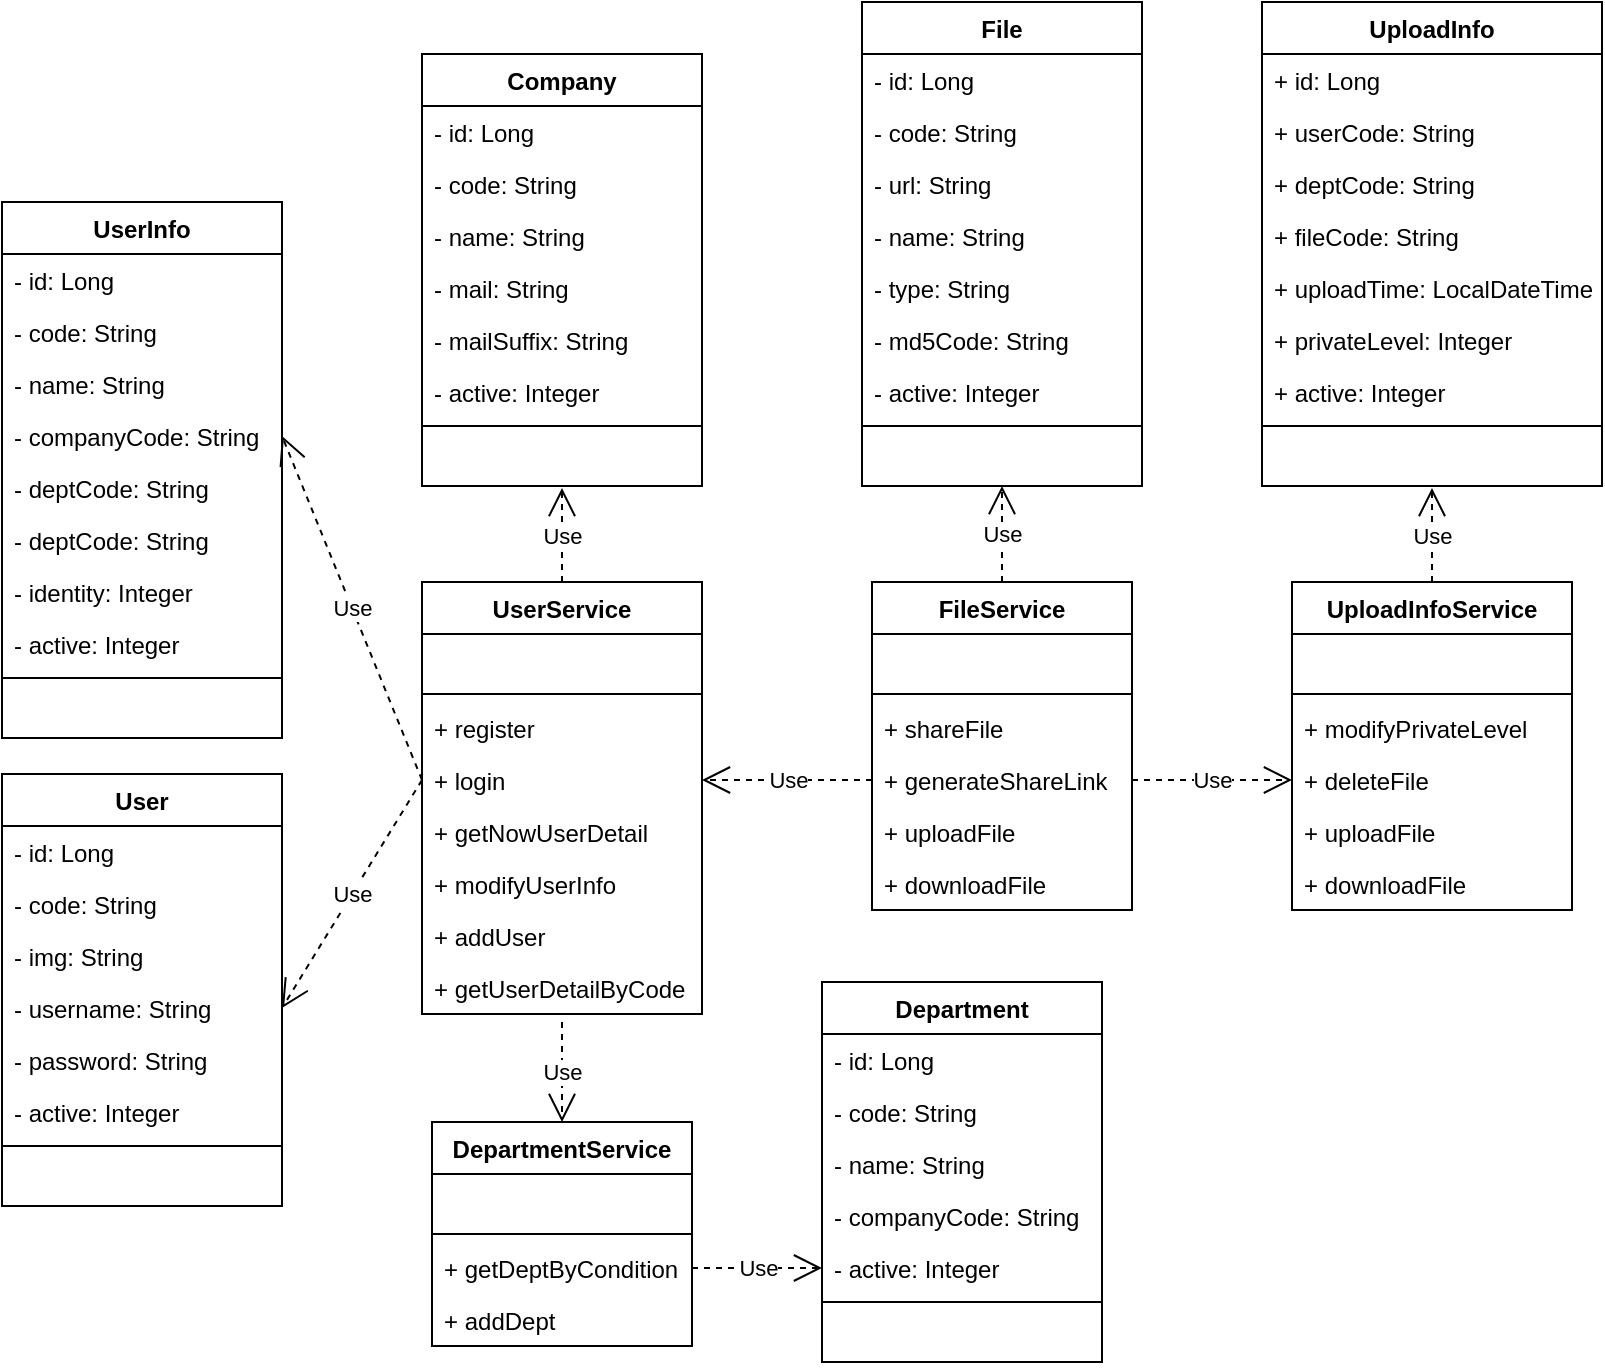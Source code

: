 <mxfile version="15.6.8" type="github">
  <diagram id="9g1JDmP376doUr7MJk4l" name="Page-1">
    <mxGraphModel dx="1090" dy="696" grid="1" gridSize="10" guides="1" tooltips="1" connect="1" arrows="1" fold="1" page="1" pageScale="1" pageWidth="827" pageHeight="1169" math="0" shadow="0">
      <root>
        <mxCell id="0" />
        <mxCell id="1" parent="0" />
        <mxCell id="zczFMA_8Ov4NjLexPdJc-1" value="FileService" style="swimlane;fontStyle=1;align=center;verticalAlign=top;childLayout=stackLayout;horizontal=1;startSize=26;horizontalStack=0;resizeParent=1;resizeParentMax=0;resizeLast=0;collapsible=1;marginBottom=0;" vertex="1" parent="1">
          <mxGeometry x="595" y="390" width="130" height="164" as="geometry" />
        </mxCell>
        <mxCell id="zczFMA_8Ov4NjLexPdJc-2" value=" " style="text;strokeColor=none;fillColor=none;align=left;verticalAlign=top;spacingLeft=4;spacingRight=4;overflow=hidden;rotatable=0;points=[[0,0.5],[1,0.5]];portConstraint=eastwest;" vertex="1" parent="zczFMA_8Ov4NjLexPdJc-1">
          <mxGeometry y="26" width="130" height="26" as="geometry" />
        </mxCell>
        <mxCell id="zczFMA_8Ov4NjLexPdJc-3" value="" style="line;strokeWidth=1;fillColor=none;align=left;verticalAlign=middle;spacingTop=-1;spacingLeft=3;spacingRight=3;rotatable=0;labelPosition=right;points=[];portConstraint=eastwest;" vertex="1" parent="zczFMA_8Ov4NjLexPdJc-1">
          <mxGeometry y="52" width="130" height="8" as="geometry" />
        </mxCell>
        <mxCell id="zczFMA_8Ov4NjLexPdJc-4" value="+ shareFile" style="text;strokeColor=none;fillColor=none;align=left;verticalAlign=top;spacingLeft=4;spacingRight=4;overflow=hidden;rotatable=0;points=[[0,0.5],[1,0.5]];portConstraint=eastwest;" vertex="1" parent="zczFMA_8Ov4NjLexPdJc-1">
          <mxGeometry y="60" width="130" height="26" as="geometry" />
        </mxCell>
        <mxCell id="zczFMA_8Ov4NjLexPdJc-7" value="+ generateShareLink" style="text;strokeColor=none;fillColor=none;align=left;verticalAlign=top;spacingLeft=4;spacingRight=4;overflow=hidden;rotatable=0;points=[[0,0.5],[1,0.5]];portConstraint=eastwest;" vertex="1" parent="zczFMA_8Ov4NjLexPdJc-1">
          <mxGeometry y="86" width="130" height="26" as="geometry" />
        </mxCell>
        <mxCell id="zczFMA_8Ov4NjLexPdJc-8" value="+ uploadFile" style="text;strokeColor=none;fillColor=none;align=left;verticalAlign=top;spacingLeft=4;spacingRight=4;overflow=hidden;rotatable=0;points=[[0,0.5],[1,0.5]];portConstraint=eastwest;" vertex="1" parent="zczFMA_8Ov4NjLexPdJc-1">
          <mxGeometry y="112" width="130" height="26" as="geometry" />
        </mxCell>
        <mxCell id="zczFMA_8Ov4NjLexPdJc-9" value="+ downloadFile" style="text;strokeColor=none;fillColor=none;align=left;verticalAlign=top;spacingLeft=4;spacingRight=4;overflow=hidden;rotatable=0;points=[[0,0.5],[1,0.5]];portConstraint=eastwest;" vertex="1" parent="zczFMA_8Ov4NjLexPdJc-1">
          <mxGeometry y="138" width="130" height="26" as="geometry" />
        </mxCell>
        <mxCell id="zczFMA_8Ov4NjLexPdJc-12" value="UploadInfoService" style="swimlane;fontStyle=1;align=center;verticalAlign=top;childLayout=stackLayout;horizontal=1;startSize=26;horizontalStack=0;resizeParent=1;resizeParentMax=0;resizeLast=0;collapsible=1;marginBottom=0;" vertex="1" parent="1">
          <mxGeometry x="805" y="390" width="140" height="164" as="geometry" />
        </mxCell>
        <mxCell id="zczFMA_8Ov4NjLexPdJc-13" value=" " style="text;strokeColor=none;fillColor=none;align=left;verticalAlign=top;spacingLeft=4;spacingRight=4;overflow=hidden;rotatable=0;points=[[0,0.5],[1,0.5]];portConstraint=eastwest;" vertex="1" parent="zczFMA_8Ov4NjLexPdJc-12">
          <mxGeometry y="26" width="140" height="26" as="geometry" />
        </mxCell>
        <mxCell id="zczFMA_8Ov4NjLexPdJc-14" value="" style="line;strokeWidth=1;fillColor=none;align=left;verticalAlign=middle;spacingTop=-1;spacingLeft=3;spacingRight=3;rotatable=0;labelPosition=right;points=[];portConstraint=eastwest;" vertex="1" parent="zczFMA_8Ov4NjLexPdJc-12">
          <mxGeometry y="52" width="140" height="8" as="geometry" />
        </mxCell>
        <mxCell id="zczFMA_8Ov4NjLexPdJc-15" value="+ modifyPrivateLevel" style="text;strokeColor=none;fillColor=none;align=left;verticalAlign=top;spacingLeft=4;spacingRight=4;overflow=hidden;rotatable=0;points=[[0,0.5],[1,0.5]];portConstraint=eastwest;" vertex="1" parent="zczFMA_8Ov4NjLexPdJc-12">
          <mxGeometry y="60" width="140" height="26" as="geometry" />
        </mxCell>
        <mxCell id="zczFMA_8Ov4NjLexPdJc-16" value="+ deleteFile" style="text;strokeColor=none;fillColor=none;align=left;verticalAlign=top;spacingLeft=4;spacingRight=4;overflow=hidden;rotatable=0;points=[[0,0.5],[1,0.5]];portConstraint=eastwest;" vertex="1" parent="zczFMA_8Ov4NjLexPdJc-12">
          <mxGeometry y="86" width="140" height="26" as="geometry" />
        </mxCell>
        <mxCell id="zczFMA_8Ov4NjLexPdJc-17" value="+ uploadFile" style="text;strokeColor=none;fillColor=none;align=left;verticalAlign=top;spacingLeft=4;spacingRight=4;overflow=hidden;rotatable=0;points=[[0,0.5],[1,0.5]];portConstraint=eastwest;" vertex="1" parent="zczFMA_8Ov4NjLexPdJc-12">
          <mxGeometry y="112" width="140" height="26" as="geometry" />
        </mxCell>
        <mxCell id="zczFMA_8Ov4NjLexPdJc-18" value="+ downloadFile" style="text;strokeColor=none;fillColor=none;align=left;verticalAlign=top;spacingLeft=4;spacingRight=4;overflow=hidden;rotatable=0;points=[[0,0.5],[1,0.5]];portConstraint=eastwest;" vertex="1" parent="zczFMA_8Ov4NjLexPdJc-12">
          <mxGeometry y="138" width="140" height="26" as="geometry" />
        </mxCell>
        <mxCell id="zczFMA_8Ov4NjLexPdJc-33" value="UserService" style="swimlane;fontStyle=1;align=center;verticalAlign=top;childLayout=stackLayout;horizontal=1;startSize=26;horizontalStack=0;resizeParent=1;resizeParentMax=0;resizeLast=0;collapsible=1;marginBottom=0;" vertex="1" parent="1">
          <mxGeometry x="370" y="390" width="140" height="216" as="geometry" />
        </mxCell>
        <mxCell id="zczFMA_8Ov4NjLexPdJc-34" value=" " style="text;strokeColor=none;fillColor=none;align=left;verticalAlign=top;spacingLeft=4;spacingRight=4;overflow=hidden;rotatable=0;points=[[0,0.5],[1,0.5]];portConstraint=eastwest;" vertex="1" parent="zczFMA_8Ov4NjLexPdJc-33">
          <mxGeometry y="26" width="140" height="26" as="geometry" />
        </mxCell>
        <mxCell id="zczFMA_8Ov4NjLexPdJc-35" value="" style="line;strokeWidth=1;fillColor=none;align=left;verticalAlign=middle;spacingTop=-1;spacingLeft=3;spacingRight=3;rotatable=0;labelPosition=right;points=[];portConstraint=eastwest;" vertex="1" parent="zczFMA_8Ov4NjLexPdJc-33">
          <mxGeometry y="52" width="140" height="8" as="geometry" />
        </mxCell>
        <mxCell id="zczFMA_8Ov4NjLexPdJc-36" value="+ register" style="text;strokeColor=none;fillColor=none;align=left;verticalAlign=top;spacingLeft=4;spacingRight=4;overflow=hidden;rotatable=0;points=[[0,0.5],[1,0.5]];portConstraint=eastwest;" vertex="1" parent="zczFMA_8Ov4NjLexPdJc-33">
          <mxGeometry y="60" width="140" height="26" as="geometry" />
        </mxCell>
        <mxCell id="zczFMA_8Ov4NjLexPdJc-37" value="+ login" style="text;strokeColor=none;fillColor=none;align=left;verticalAlign=top;spacingLeft=4;spacingRight=4;overflow=hidden;rotatable=0;points=[[0,0.5],[1,0.5]];portConstraint=eastwest;" vertex="1" parent="zczFMA_8Ov4NjLexPdJc-33">
          <mxGeometry y="86" width="140" height="26" as="geometry" />
        </mxCell>
        <mxCell id="zczFMA_8Ov4NjLexPdJc-38" value="+ getNowUserDetail" style="text;strokeColor=none;fillColor=none;align=left;verticalAlign=top;spacingLeft=4;spacingRight=4;overflow=hidden;rotatable=0;points=[[0,0.5],[1,0.5]];portConstraint=eastwest;" vertex="1" parent="zczFMA_8Ov4NjLexPdJc-33">
          <mxGeometry y="112" width="140" height="26" as="geometry" />
        </mxCell>
        <mxCell id="zczFMA_8Ov4NjLexPdJc-39" value="+ modifyUserInfo" style="text;strokeColor=none;fillColor=none;align=left;verticalAlign=top;spacingLeft=4;spacingRight=4;overflow=hidden;rotatable=0;points=[[0,0.5],[1,0.5]];portConstraint=eastwest;" vertex="1" parent="zczFMA_8Ov4NjLexPdJc-33">
          <mxGeometry y="138" width="140" height="26" as="geometry" />
        </mxCell>
        <mxCell id="zczFMA_8Ov4NjLexPdJc-50" value="+ addUser" style="text;strokeColor=none;fillColor=none;align=left;verticalAlign=top;spacingLeft=4;spacingRight=4;overflow=hidden;rotatable=0;points=[[0,0.5],[1,0.5]];portConstraint=eastwest;" vertex="1" parent="zczFMA_8Ov4NjLexPdJc-33">
          <mxGeometry y="164" width="140" height="26" as="geometry" />
        </mxCell>
        <mxCell id="zczFMA_8Ov4NjLexPdJc-40" value="+ getUserDetailByCode" style="text;strokeColor=none;fillColor=none;align=left;verticalAlign=top;spacingLeft=4;spacingRight=4;overflow=hidden;rotatable=0;points=[[0,0.5],[1,0.5]];portConstraint=eastwest;" vertex="1" parent="zczFMA_8Ov4NjLexPdJc-33">
          <mxGeometry y="190" width="140" height="26" as="geometry" />
        </mxCell>
        <mxCell id="zczFMA_8Ov4NjLexPdJc-42" value="DepartmentService" style="swimlane;fontStyle=1;align=center;verticalAlign=top;childLayout=stackLayout;horizontal=1;startSize=26;horizontalStack=0;resizeParent=1;resizeParentMax=0;resizeLast=0;collapsible=1;marginBottom=0;" vertex="1" parent="1">
          <mxGeometry x="375" y="660" width="130" height="112" as="geometry" />
        </mxCell>
        <mxCell id="zczFMA_8Ov4NjLexPdJc-43" value=" " style="text;strokeColor=none;fillColor=none;align=left;verticalAlign=top;spacingLeft=4;spacingRight=4;overflow=hidden;rotatable=0;points=[[0,0.5],[1,0.5]];portConstraint=eastwest;" vertex="1" parent="zczFMA_8Ov4NjLexPdJc-42">
          <mxGeometry y="26" width="130" height="26" as="geometry" />
        </mxCell>
        <mxCell id="zczFMA_8Ov4NjLexPdJc-44" value="" style="line;strokeWidth=1;fillColor=none;align=left;verticalAlign=middle;spacingTop=-1;spacingLeft=3;spacingRight=3;rotatable=0;labelPosition=right;points=[];portConstraint=eastwest;" vertex="1" parent="zczFMA_8Ov4NjLexPdJc-42">
          <mxGeometry y="52" width="130" height="8" as="geometry" />
        </mxCell>
        <mxCell id="zczFMA_8Ov4NjLexPdJc-48" value="+ getDeptByCondition" style="text;strokeColor=none;fillColor=none;align=left;verticalAlign=top;spacingLeft=4;spacingRight=4;overflow=hidden;rotatable=0;points=[[0,0.5],[1,0.5]];portConstraint=eastwest;" vertex="1" parent="zczFMA_8Ov4NjLexPdJc-42">
          <mxGeometry y="60" width="130" height="26" as="geometry" />
        </mxCell>
        <mxCell id="zczFMA_8Ov4NjLexPdJc-49" value="+ addDept" style="text;strokeColor=none;fillColor=none;align=left;verticalAlign=top;spacingLeft=4;spacingRight=4;overflow=hidden;rotatable=0;points=[[0,0.5],[1,0.5]];portConstraint=eastwest;" vertex="1" parent="zczFMA_8Ov4NjLexPdJc-42">
          <mxGeometry y="86" width="130" height="26" as="geometry" />
        </mxCell>
        <mxCell id="zczFMA_8Ov4NjLexPdJc-58" value="User" style="swimlane;fontStyle=1;align=center;verticalAlign=top;childLayout=stackLayout;horizontal=1;startSize=26;horizontalStack=0;resizeParent=1;resizeParentMax=0;resizeLast=0;collapsible=1;marginBottom=0;" vertex="1" parent="1">
          <mxGeometry x="160" y="486" width="140" height="216" as="geometry" />
        </mxCell>
        <mxCell id="zczFMA_8Ov4NjLexPdJc-59" value="- id: Long" style="text;strokeColor=none;fillColor=none;align=left;verticalAlign=top;spacingLeft=4;spacingRight=4;overflow=hidden;rotatable=0;points=[[0,0.5],[1,0.5]];portConstraint=eastwest;" vertex="1" parent="zczFMA_8Ov4NjLexPdJc-58">
          <mxGeometry y="26" width="140" height="26" as="geometry" />
        </mxCell>
        <mxCell id="zczFMA_8Ov4NjLexPdJc-71" value="- code: String" style="text;strokeColor=none;fillColor=none;align=left;verticalAlign=top;spacingLeft=4;spacingRight=4;overflow=hidden;rotatable=0;points=[[0,0.5],[1,0.5]];portConstraint=eastwest;" vertex="1" parent="zczFMA_8Ov4NjLexPdJc-58">
          <mxGeometry y="52" width="140" height="26" as="geometry" />
        </mxCell>
        <mxCell id="zczFMA_8Ov4NjLexPdJc-73" value="- img: String" style="text;strokeColor=none;fillColor=none;align=left;verticalAlign=top;spacingLeft=4;spacingRight=4;overflow=hidden;rotatable=0;points=[[0,0.5],[1,0.5]];portConstraint=eastwest;" vertex="1" parent="zczFMA_8Ov4NjLexPdJc-58">
          <mxGeometry y="78" width="140" height="26" as="geometry" />
        </mxCell>
        <mxCell id="zczFMA_8Ov4NjLexPdJc-74" value="- username: String" style="text;strokeColor=none;fillColor=none;align=left;verticalAlign=top;spacingLeft=4;spacingRight=4;overflow=hidden;rotatable=0;points=[[0,0.5],[1,0.5]];portConstraint=eastwest;" vertex="1" parent="zczFMA_8Ov4NjLexPdJc-58">
          <mxGeometry y="104" width="140" height="26" as="geometry" />
        </mxCell>
        <mxCell id="zczFMA_8Ov4NjLexPdJc-72" value="- password: String" style="text;strokeColor=none;fillColor=none;align=left;verticalAlign=top;spacingLeft=4;spacingRight=4;overflow=hidden;rotatable=0;points=[[0,0.5],[1,0.5]];portConstraint=eastwest;" vertex="1" parent="zczFMA_8Ov4NjLexPdJc-58">
          <mxGeometry y="130" width="140" height="26" as="geometry" />
        </mxCell>
        <mxCell id="zczFMA_8Ov4NjLexPdJc-75" value="- active: Integer" style="text;strokeColor=none;fillColor=none;align=left;verticalAlign=top;spacingLeft=4;spacingRight=4;overflow=hidden;rotatable=0;points=[[0,0.5],[1,0.5]];portConstraint=eastwest;" vertex="1" parent="zczFMA_8Ov4NjLexPdJc-58">
          <mxGeometry y="156" width="140" height="26" as="geometry" />
        </mxCell>
        <mxCell id="zczFMA_8Ov4NjLexPdJc-60" value="" style="line;strokeWidth=1;fillColor=none;align=left;verticalAlign=middle;spacingTop=-1;spacingLeft=3;spacingRight=3;rotatable=0;labelPosition=right;points=[];portConstraint=eastwest;" vertex="1" parent="zczFMA_8Ov4NjLexPdJc-58">
          <mxGeometry y="182" width="140" height="8" as="geometry" />
        </mxCell>
        <mxCell id="zczFMA_8Ov4NjLexPdJc-61" value=" " style="text;strokeColor=none;fillColor=none;align=left;verticalAlign=top;spacingLeft=4;spacingRight=4;overflow=hidden;rotatable=0;points=[[0,0.5],[1,0.5]];portConstraint=eastwest;" vertex="1" parent="zczFMA_8Ov4NjLexPdJc-58">
          <mxGeometry y="190" width="140" height="26" as="geometry" />
        </mxCell>
        <mxCell id="zczFMA_8Ov4NjLexPdJc-76" value="UserInfo" style="swimlane;fontStyle=1;align=center;verticalAlign=top;childLayout=stackLayout;horizontal=1;startSize=26;horizontalStack=0;resizeParent=1;resizeParentMax=0;resizeLast=0;collapsible=1;marginBottom=0;" vertex="1" parent="1">
          <mxGeometry x="160" y="200" width="140" height="268" as="geometry" />
        </mxCell>
        <mxCell id="zczFMA_8Ov4NjLexPdJc-77" value="- id: Long" style="text;strokeColor=none;fillColor=none;align=left;verticalAlign=top;spacingLeft=4;spacingRight=4;overflow=hidden;rotatable=0;points=[[0,0.5],[1,0.5]];portConstraint=eastwest;" vertex="1" parent="zczFMA_8Ov4NjLexPdJc-76">
          <mxGeometry y="26" width="140" height="26" as="geometry" />
        </mxCell>
        <mxCell id="zczFMA_8Ov4NjLexPdJc-78" value="- code: String" style="text;strokeColor=none;fillColor=none;align=left;verticalAlign=top;spacingLeft=4;spacingRight=4;overflow=hidden;rotatable=0;points=[[0,0.5],[1,0.5]];portConstraint=eastwest;" vertex="1" parent="zczFMA_8Ov4NjLexPdJc-76">
          <mxGeometry y="52" width="140" height="26" as="geometry" />
        </mxCell>
        <mxCell id="zczFMA_8Ov4NjLexPdJc-79" value="- name: String" style="text;strokeColor=none;fillColor=none;align=left;verticalAlign=top;spacingLeft=4;spacingRight=4;overflow=hidden;rotatable=0;points=[[0,0.5],[1,0.5]];portConstraint=eastwest;" vertex="1" parent="zczFMA_8Ov4NjLexPdJc-76">
          <mxGeometry y="78" width="140" height="26" as="geometry" />
        </mxCell>
        <mxCell id="zczFMA_8Ov4NjLexPdJc-80" value="- companyCode: String" style="text;strokeColor=none;fillColor=none;align=left;verticalAlign=top;spacingLeft=4;spacingRight=4;overflow=hidden;rotatable=0;points=[[0,0.5],[1,0.5]];portConstraint=eastwest;" vertex="1" parent="zczFMA_8Ov4NjLexPdJc-76">
          <mxGeometry y="104" width="140" height="26" as="geometry" />
        </mxCell>
        <mxCell id="zczFMA_8Ov4NjLexPdJc-81" value="- deptCode: String" style="text;strokeColor=none;fillColor=none;align=left;verticalAlign=top;spacingLeft=4;spacingRight=4;overflow=hidden;rotatable=0;points=[[0,0.5],[1,0.5]];portConstraint=eastwest;" vertex="1" parent="zczFMA_8Ov4NjLexPdJc-76">
          <mxGeometry y="130" width="140" height="26" as="geometry" />
        </mxCell>
        <mxCell id="zczFMA_8Ov4NjLexPdJc-129" value="- deptCode: String" style="text;strokeColor=none;fillColor=none;align=left;verticalAlign=top;spacingLeft=4;spacingRight=4;overflow=hidden;rotatable=0;points=[[0,0.5],[1,0.5]];portConstraint=eastwest;" vertex="1" parent="zczFMA_8Ov4NjLexPdJc-76">
          <mxGeometry y="156" width="140" height="26" as="geometry" />
        </mxCell>
        <mxCell id="zczFMA_8Ov4NjLexPdJc-82" value="- identity: Integer" style="text;strokeColor=none;fillColor=none;align=left;verticalAlign=top;spacingLeft=4;spacingRight=4;overflow=hidden;rotatable=0;points=[[0,0.5],[1,0.5]];portConstraint=eastwest;" vertex="1" parent="zczFMA_8Ov4NjLexPdJc-76">
          <mxGeometry y="182" width="140" height="26" as="geometry" />
        </mxCell>
        <mxCell id="zczFMA_8Ov4NjLexPdJc-85" value="- active: Integer" style="text;strokeColor=none;fillColor=none;align=left;verticalAlign=top;spacingLeft=4;spacingRight=4;overflow=hidden;rotatable=0;points=[[0,0.5],[1,0.5]];portConstraint=eastwest;" vertex="1" parent="zczFMA_8Ov4NjLexPdJc-76">
          <mxGeometry y="208" width="140" height="26" as="geometry" />
        </mxCell>
        <mxCell id="zczFMA_8Ov4NjLexPdJc-83" value="" style="line;strokeWidth=1;fillColor=none;align=left;verticalAlign=middle;spacingTop=-1;spacingLeft=3;spacingRight=3;rotatable=0;labelPosition=right;points=[];portConstraint=eastwest;" vertex="1" parent="zczFMA_8Ov4NjLexPdJc-76">
          <mxGeometry y="234" width="140" height="8" as="geometry" />
        </mxCell>
        <mxCell id="zczFMA_8Ov4NjLexPdJc-84" value=" " style="text;strokeColor=none;fillColor=none;align=left;verticalAlign=top;spacingLeft=4;spacingRight=4;overflow=hidden;rotatable=0;points=[[0,0.5],[1,0.5]];portConstraint=eastwest;" vertex="1" parent="zczFMA_8Ov4NjLexPdJc-76">
          <mxGeometry y="242" width="140" height="26" as="geometry" />
        </mxCell>
        <mxCell id="zczFMA_8Ov4NjLexPdJc-86" value="UploadInfo" style="swimlane;fontStyle=1;align=center;verticalAlign=top;childLayout=stackLayout;horizontal=1;startSize=26;horizontalStack=0;resizeParent=1;resizeParentMax=0;resizeLast=0;collapsible=1;marginBottom=0;" vertex="1" parent="1">
          <mxGeometry x="790" y="100" width="170" height="242" as="geometry" />
        </mxCell>
        <mxCell id="zczFMA_8Ov4NjLexPdJc-87" value="+ id: Long" style="text;strokeColor=none;fillColor=none;align=left;verticalAlign=top;spacingLeft=4;spacingRight=4;overflow=hidden;rotatable=0;points=[[0,0.5],[1,0.5]];portConstraint=eastwest;" vertex="1" parent="zczFMA_8Ov4NjLexPdJc-86">
          <mxGeometry y="26" width="170" height="26" as="geometry" />
        </mxCell>
        <mxCell id="zczFMA_8Ov4NjLexPdJc-88" value="+ userCode: String" style="text;strokeColor=none;fillColor=none;align=left;verticalAlign=top;spacingLeft=4;spacingRight=4;overflow=hidden;rotatable=0;points=[[0,0.5],[1,0.5]];portConstraint=eastwest;" vertex="1" parent="zczFMA_8Ov4NjLexPdJc-86">
          <mxGeometry y="52" width="170" height="26" as="geometry" />
        </mxCell>
        <mxCell id="zczFMA_8Ov4NjLexPdJc-91" value="+ deptCode: String" style="text;strokeColor=none;fillColor=none;align=left;verticalAlign=top;spacingLeft=4;spacingRight=4;overflow=hidden;rotatable=0;points=[[0,0.5],[1,0.5]];portConstraint=eastwest;" vertex="1" parent="zczFMA_8Ov4NjLexPdJc-86">
          <mxGeometry y="78" width="170" height="26" as="geometry" />
        </mxCell>
        <mxCell id="zczFMA_8Ov4NjLexPdJc-89" value="+ fileCode: String" style="text;strokeColor=none;fillColor=none;align=left;verticalAlign=top;spacingLeft=4;spacingRight=4;overflow=hidden;rotatable=0;points=[[0,0.5],[1,0.5]];portConstraint=eastwest;" vertex="1" parent="zczFMA_8Ov4NjLexPdJc-86">
          <mxGeometry y="104" width="170" height="26" as="geometry" />
        </mxCell>
        <mxCell id="zczFMA_8Ov4NjLexPdJc-92" value="+ uploadTime: LocalDateTime" style="text;strokeColor=none;fillColor=none;align=left;verticalAlign=top;spacingLeft=4;spacingRight=4;overflow=hidden;rotatable=0;points=[[0,0.5],[1,0.5]];portConstraint=eastwest;" vertex="1" parent="zczFMA_8Ov4NjLexPdJc-86">
          <mxGeometry y="130" width="170" height="26" as="geometry" />
        </mxCell>
        <mxCell id="zczFMA_8Ov4NjLexPdJc-96" value="+ privateLevel: Integer" style="text;strokeColor=none;fillColor=none;align=left;verticalAlign=top;spacingLeft=4;spacingRight=4;overflow=hidden;rotatable=0;points=[[0,0.5],[1,0.5]];portConstraint=eastwest;" vertex="1" parent="zczFMA_8Ov4NjLexPdJc-86">
          <mxGeometry y="156" width="170" height="26" as="geometry" />
        </mxCell>
        <mxCell id="zczFMA_8Ov4NjLexPdJc-93" value="+ active: Integer" style="text;strokeColor=none;fillColor=none;align=left;verticalAlign=top;spacingLeft=4;spacingRight=4;overflow=hidden;rotatable=0;points=[[0,0.5],[1,0.5]];portConstraint=eastwest;" vertex="1" parent="zczFMA_8Ov4NjLexPdJc-86">
          <mxGeometry y="182" width="170" height="26" as="geometry" />
        </mxCell>
        <mxCell id="zczFMA_8Ov4NjLexPdJc-94" value="" style="line;strokeWidth=1;fillColor=none;align=left;verticalAlign=middle;spacingTop=-1;spacingLeft=3;spacingRight=3;rotatable=0;labelPosition=right;points=[];portConstraint=eastwest;" vertex="1" parent="zczFMA_8Ov4NjLexPdJc-86">
          <mxGeometry y="208" width="170" height="8" as="geometry" />
        </mxCell>
        <mxCell id="zczFMA_8Ov4NjLexPdJc-95" value=" " style="text;strokeColor=none;fillColor=none;align=left;verticalAlign=top;spacingLeft=4;spacingRight=4;overflow=hidden;rotatable=0;points=[[0,0.5],[1,0.5]];portConstraint=eastwest;" vertex="1" parent="zczFMA_8Ov4NjLexPdJc-86">
          <mxGeometry y="216" width="170" height="26" as="geometry" />
        </mxCell>
        <mxCell id="zczFMA_8Ov4NjLexPdJc-97" value="File" style="swimlane;fontStyle=1;align=center;verticalAlign=top;childLayout=stackLayout;horizontal=1;startSize=26;horizontalStack=0;resizeParent=1;resizeParentMax=0;resizeLast=0;collapsible=1;marginBottom=0;" vertex="1" parent="1">
          <mxGeometry x="590" y="100" width="140" height="242" as="geometry" />
        </mxCell>
        <mxCell id="zczFMA_8Ov4NjLexPdJc-98" value="- id: Long" style="text;strokeColor=none;fillColor=none;align=left;verticalAlign=top;spacingLeft=4;spacingRight=4;overflow=hidden;rotatable=0;points=[[0,0.5],[1,0.5]];portConstraint=eastwest;" vertex="1" parent="zczFMA_8Ov4NjLexPdJc-97">
          <mxGeometry y="26" width="140" height="26" as="geometry" />
        </mxCell>
        <mxCell id="zczFMA_8Ov4NjLexPdJc-99" value="- code: String" style="text;strokeColor=none;fillColor=none;align=left;verticalAlign=top;spacingLeft=4;spacingRight=4;overflow=hidden;rotatable=0;points=[[0,0.5],[1,0.5]];portConstraint=eastwest;" vertex="1" parent="zczFMA_8Ov4NjLexPdJc-97">
          <mxGeometry y="52" width="140" height="26" as="geometry" />
        </mxCell>
        <mxCell id="zczFMA_8Ov4NjLexPdJc-100" value="- url: String" style="text;strokeColor=none;fillColor=none;align=left;verticalAlign=top;spacingLeft=4;spacingRight=4;overflow=hidden;rotatable=0;points=[[0,0.5],[1,0.5]];portConstraint=eastwest;" vertex="1" parent="zczFMA_8Ov4NjLexPdJc-97">
          <mxGeometry y="78" width="140" height="26" as="geometry" />
        </mxCell>
        <mxCell id="zczFMA_8Ov4NjLexPdJc-101" value="- name: String" style="text;strokeColor=none;fillColor=none;align=left;verticalAlign=top;spacingLeft=4;spacingRight=4;overflow=hidden;rotatable=0;points=[[0,0.5],[1,0.5]];portConstraint=eastwest;" vertex="1" parent="zczFMA_8Ov4NjLexPdJc-97">
          <mxGeometry y="104" width="140" height="26" as="geometry" />
        </mxCell>
        <mxCell id="zczFMA_8Ov4NjLexPdJc-102" value="- type: String" style="text;strokeColor=none;fillColor=none;align=left;verticalAlign=top;spacingLeft=4;spacingRight=4;overflow=hidden;rotatable=0;points=[[0,0.5],[1,0.5]];portConstraint=eastwest;" vertex="1" parent="zczFMA_8Ov4NjLexPdJc-97">
          <mxGeometry y="130" width="140" height="26" as="geometry" />
        </mxCell>
        <mxCell id="zczFMA_8Ov4NjLexPdJc-106" value="- md5Code: String" style="text;strokeColor=none;fillColor=none;align=left;verticalAlign=top;spacingLeft=4;spacingRight=4;overflow=hidden;rotatable=0;points=[[0,0.5],[1,0.5]];portConstraint=eastwest;" vertex="1" parent="zczFMA_8Ov4NjLexPdJc-97">
          <mxGeometry y="156" width="140" height="26" as="geometry" />
        </mxCell>
        <mxCell id="zczFMA_8Ov4NjLexPdJc-103" value="- active: Integer" style="text;strokeColor=none;fillColor=none;align=left;verticalAlign=top;spacingLeft=4;spacingRight=4;overflow=hidden;rotatable=0;points=[[0,0.5],[1,0.5]];portConstraint=eastwest;" vertex="1" parent="zczFMA_8Ov4NjLexPdJc-97">
          <mxGeometry y="182" width="140" height="26" as="geometry" />
        </mxCell>
        <mxCell id="zczFMA_8Ov4NjLexPdJc-104" value="" style="line;strokeWidth=1;fillColor=none;align=left;verticalAlign=middle;spacingTop=-1;spacingLeft=3;spacingRight=3;rotatable=0;labelPosition=right;points=[];portConstraint=eastwest;" vertex="1" parent="zczFMA_8Ov4NjLexPdJc-97">
          <mxGeometry y="208" width="140" height="8" as="geometry" />
        </mxCell>
        <mxCell id="zczFMA_8Ov4NjLexPdJc-105" value=" " style="text;strokeColor=none;fillColor=none;align=left;verticalAlign=top;spacingLeft=4;spacingRight=4;overflow=hidden;rotatable=0;points=[[0,0.5],[1,0.5]];portConstraint=eastwest;" vertex="1" parent="zczFMA_8Ov4NjLexPdJc-97">
          <mxGeometry y="216" width="140" height="26" as="geometry" />
        </mxCell>
        <mxCell id="zczFMA_8Ov4NjLexPdJc-107" value="Department" style="swimlane;fontStyle=1;align=center;verticalAlign=top;childLayout=stackLayout;horizontal=1;startSize=26;horizontalStack=0;resizeParent=1;resizeParentMax=0;resizeLast=0;collapsible=1;marginBottom=0;" vertex="1" parent="1">
          <mxGeometry x="570" y="590" width="140" height="190" as="geometry" />
        </mxCell>
        <mxCell id="zczFMA_8Ov4NjLexPdJc-108" value="- id: Long" style="text;strokeColor=none;fillColor=none;align=left;verticalAlign=top;spacingLeft=4;spacingRight=4;overflow=hidden;rotatable=0;points=[[0,0.5],[1,0.5]];portConstraint=eastwest;" vertex="1" parent="zczFMA_8Ov4NjLexPdJc-107">
          <mxGeometry y="26" width="140" height="26" as="geometry" />
        </mxCell>
        <mxCell id="zczFMA_8Ov4NjLexPdJc-109" value="- code: String" style="text;strokeColor=none;fillColor=none;align=left;verticalAlign=top;spacingLeft=4;spacingRight=4;overflow=hidden;rotatable=0;points=[[0,0.5],[1,0.5]];portConstraint=eastwest;" vertex="1" parent="zczFMA_8Ov4NjLexPdJc-107">
          <mxGeometry y="52" width="140" height="26" as="geometry" />
        </mxCell>
        <mxCell id="zczFMA_8Ov4NjLexPdJc-110" value="- name: String" style="text;strokeColor=none;fillColor=none;align=left;verticalAlign=top;spacingLeft=4;spacingRight=4;overflow=hidden;rotatable=0;points=[[0,0.5],[1,0.5]];portConstraint=eastwest;" vertex="1" parent="zczFMA_8Ov4NjLexPdJc-107">
          <mxGeometry y="78" width="140" height="26" as="geometry" />
        </mxCell>
        <mxCell id="zczFMA_8Ov4NjLexPdJc-111" value="- companyCode: String" style="text;strokeColor=none;fillColor=none;align=left;verticalAlign=top;spacingLeft=4;spacingRight=4;overflow=hidden;rotatable=0;points=[[0,0.5],[1,0.5]];portConstraint=eastwest;" vertex="1" parent="zczFMA_8Ov4NjLexPdJc-107">
          <mxGeometry y="104" width="140" height="26" as="geometry" />
        </mxCell>
        <mxCell id="zczFMA_8Ov4NjLexPdJc-114" value="- active: Integer" style="text;strokeColor=none;fillColor=none;align=left;verticalAlign=top;spacingLeft=4;spacingRight=4;overflow=hidden;rotatable=0;points=[[0,0.5],[1,0.5]];portConstraint=eastwest;" vertex="1" parent="zczFMA_8Ov4NjLexPdJc-107">
          <mxGeometry y="130" width="140" height="26" as="geometry" />
        </mxCell>
        <mxCell id="zczFMA_8Ov4NjLexPdJc-115" value="" style="line;strokeWidth=1;fillColor=none;align=left;verticalAlign=middle;spacingTop=-1;spacingLeft=3;spacingRight=3;rotatable=0;labelPosition=right;points=[];portConstraint=eastwest;" vertex="1" parent="zczFMA_8Ov4NjLexPdJc-107">
          <mxGeometry y="156" width="140" height="8" as="geometry" />
        </mxCell>
        <mxCell id="zczFMA_8Ov4NjLexPdJc-116" value=" " style="text;strokeColor=none;fillColor=none;align=left;verticalAlign=top;spacingLeft=4;spacingRight=4;overflow=hidden;rotatable=0;points=[[0,0.5],[1,0.5]];portConstraint=eastwest;" vertex="1" parent="zczFMA_8Ov4NjLexPdJc-107">
          <mxGeometry y="164" width="140" height="26" as="geometry" />
        </mxCell>
        <mxCell id="zczFMA_8Ov4NjLexPdJc-117" value="Company" style="swimlane;fontStyle=1;align=center;verticalAlign=top;childLayout=stackLayout;horizontal=1;startSize=26;horizontalStack=0;resizeParent=1;resizeParentMax=0;resizeLast=0;collapsible=1;marginBottom=0;" vertex="1" parent="1">
          <mxGeometry x="370" y="126" width="140" height="216" as="geometry" />
        </mxCell>
        <mxCell id="zczFMA_8Ov4NjLexPdJc-118" value="- id: Long" style="text;strokeColor=none;fillColor=none;align=left;verticalAlign=top;spacingLeft=4;spacingRight=4;overflow=hidden;rotatable=0;points=[[0,0.5],[1,0.5]];portConstraint=eastwest;" vertex="1" parent="zczFMA_8Ov4NjLexPdJc-117">
          <mxGeometry y="26" width="140" height="26" as="geometry" />
        </mxCell>
        <mxCell id="zczFMA_8Ov4NjLexPdJc-119" value="- code: String" style="text;strokeColor=none;fillColor=none;align=left;verticalAlign=top;spacingLeft=4;spacingRight=4;overflow=hidden;rotatable=0;points=[[0,0.5],[1,0.5]];portConstraint=eastwest;" vertex="1" parent="zczFMA_8Ov4NjLexPdJc-117">
          <mxGeometry y="52" width="140" height="26" as="geometry" />
        </mxCell>
        <mxCell id="zczFMA_8Ov4NjLexPdJc-120" value="- name: String" style="text;strokeColor=none;fillColor=none;align=left;verticalAlign=top;spacingLeft=4;spacingRight=4;overflow=hidden;rotatable=0;points=[[0,0.5],[1,0.5]];portConstraint=eastwest;" vertex="1" parent="zczFMA_8Ov4NjLexPdJc-117">
          <mxGeometry y="78" width="140" height="26" as="geometry" />
        </mxCell>
        <mxCell id="zczFMA_8Ov4NjLexPdJc-121" value="- mail: String" style="text;strokeColor=none;fillColor=none;align=left;verticalAlign=top;spacingLeft=4;spacingRight=4;overflow=hidden;rotatable=0;points=[[0,0.5],[1,0.5]];portConstraint=eastwest;" vertex="1" parent="zczFMA_8Ov4NjLexPdJc-117">
          <mxGeometry y="104" width="140" height="26" as="geometry" />
        </mxCell>
        <mxCell id="zczFMA_8Ov4NjLexPdJc-125" value="- mailSuffix: String" style="text;strokeColor=none;fillColor=none;align=left;verticalAlign=top;spacingLeft=4;spacingRight=4;overflow=hidden;rotatable=0;points=[[0,0.5],[1,0.5]];portConstraint=eastwest;" vertex="1" parent="zczFMA_8Ov4NjLexPdJc-117">
          <mxGeometry y="130" width="140" height="26" as="geometry" />
        </mxCell>
        <mxCell id="zczFMA_8Ov4NjLexPdJc-122" value="- active: Integer" style="text;strokeColor=none;fillColor=none;align=left;verticalAlign=top;spacingLeft=4;spacingRight=4;overflow=hidden;rotatable=0;points=[[0,0.5],[1,0.5]];portConstraint=eastwest;" vertex="1" parent="zczFMA_8Ov4NjLexPdJc-117">
          <mxGeometry y="156" width="140" height="26" as="geometry" />
        </mxCell>
        <mxCell id="zczFMA_8Ov4NjLexPdJc-123" value="" style="line;strokeWidth=1;fillColor=none;align=left;verticalAlign=middle;spacingTop=-1;spacingLeft=3;spacingRight=3;rotatable=0;labelPosition=right;points=[];portConstraint=eastwest;" vertex="1" parent="zczFMA_8Ov4NjLexPdJc-117">
          <mxGeometry y="182" width="140" height="8" as="geometry" />
        </mxCell>
        <mxCell id="zczFMA_8Ov4NjLexPdJc-124" value=" " style="text;strokeColor=none;fillColor=none;align=left;verticalAlign=top;spacingLeft=4;spacingRight=4;overflow=hidden;rotatable=0;points=[[0,0.5],[1,0.5]];portConstraint=eastwest;" vertex="1" parent="zczFMA_8Ov4NjLexPdJc-117">
          <mxGeometry y="190" width="140" height="26" as="geometry" />
        </mxCell>
        <mxCell id="zczFMA_8Ov4NjLexPdJc-127" value="Use" style="endArrow=open;endSize=12;dashed=1;html=1;rounded=0;exitX=0.5;exitY=0;exitDx=0;exitDy=0;entryX=0.5;entryY=1.038;entryDx=0;entryDy=0;entryPerimeter=0;" edge="1" parent="1" source="zczFMA_8Ov4NjLexPdJc-33" target="zczFMA_8Ov4NjLexPdJc-124">
          <mxGeometry width="160" relative="1" as="geometry">
            <mxPoint x="560" y="460" as="sourcePoint" />
            <mxPoint x="720" y="460" as="targetPoint" />
          </mxGeometry>
        </mxCell>
        <mxCell id="zczFMA_8Ov4NjLexPdJc-128" value="Use" style="endArrow=open;endSize=12;dashed=1;html=1;rounded=0;exitX=0;exitY=0.5;exitDx=0;exitDy=0;entryX=1;entryY=0.5;entryDx=0;entryDy=0;" edge="1" parent="1" source="zczFMA_8Ov4NjLexPdJc-37" target="zczFMA_8Ov4NjLexPdJc-80">
          <mxGeometry width="160" relative="1" as="geometry">
            <mxPoint x="450" y="400" as="sourcePoint" />
            <mxPoint x="450" y="286.988" as="targetPoint" />
          </mxGeometry>
        </mxCell>
        <mxCell id="zczFMA_8Ov4NjLexPdJc-130" value="Use" style="endArrow=open;endSize=12;dashed=1;html=1;rounded=0;exitX=0;exitY=0.5;exitDx=0;exitDy=0;entryX=1;entryY=0.5;entryDx=0;entryDy=0;" edge="1" parent="1" source="zczFMA_8Ov4NjLexPdJc-37" target="zczFMA_8Ov4NjLexPdJc-74">
          <mxGeometry width="160" relative="1" as="geometry">
            <mxPoint x="460" y="410" as="sourcePoint" />
            <mxPoint x="460" y="296.988" as="targetPoint" />
          </mxGeometry>
        </mxCell>
        <mxCell id="zczFMA_8Ov4NjLexPdJc-131" value="Use" style="endArrow=open;endSize=12;dashed=1;html=1;rounded=0;exitX=0.5;exitY=0;exitDx=0;exitDy=0;entryX=0.5;entryY=1;entryDx=0;entryDy=0;entryPerimeter=0;" edge="1" parent="1" source="zczFMA_8Ov4NjLexPdJc-1" target="zczFMA_8Ov4NjLexPdJc-105">
          <mxGeometry width="160" relative="1" as="geometry">
            <mxPoint x="373" y="420" as="sourcePoint" />
            <mxPoint x="373" y="306.988" as="targetPoint" />
          </mxGeometry>
        </mxCell>
        <mxCell id="zczFMA_8Ov4NjLexPdJc-132" value="Use" style="endArrow=open;endSize=12;dashed=1;html=1;rounded=0;exitX=0.5;exitY=0;exitDx=0;exitDy=0;entryX=0.5;entryY=1.038;entryDx=0;entryDy=0;entryPerimeter=0;" edge="1" parent="1" source="zczFMA_8Ov4NjLexPdJc-12" target="zczFMA_8Ov4NjLexPdJc-95">
          <mxGeometry width="160" relative="1" as="geometry">
            <mxPoint x="305" y="466" as="sourcePoint" />
            <mxPoint x="875" y="306" as="targetPoint" />
          </mxGeometry>
        </mxCell>
        <mxCell id="zczFMA_8Ov4NjLexPdJc-133" value="Use" style="endArrow=open;endSize=12;dashed=1;html=1;rounded=0;exitX=1;exitY=0.5;exitDx=0;exitDy=0;entryX=0;entryY=0.5;entryDx=0;entryDy=0;" edge="1" parent="1" source="zczFMA_8Ov4NjLexPdJc-48" target="zczFMA_8Ov4NjLexPdJc-114">
          <mxGeometry width="160" relative="1" as="geometry">
            <mxPoint x="365" y="370" as="sourcePoint" />
            <mxPoint x="625" y="753" as="targetPoint" />
          </mxGeometry>
        </mxCell>
        <mxCell id="zczFMA_8Ov4NjLexPdJc-134" value="Use" style="endArrow=open;endSize=12;dashed=1;html=1;rounded=0;entryX=0.5;entryY=0;entryDx=0;entryDy=0;" edge="1" parent="1" target="zczFMA_8Ov4NjLexPdJc-42">
          <mxGeometry width="160" relative="1" as="geometry">
            <mxPoint x="440" y="610" as="sourcePoint" />
            <mxPoint x="280" y="620" as="targetPoint" />
          </mxGeometry>
        </mxCell>
        <mxCell id="zczFMA_8Ov4NjLexPdJc-135" value="Use" style="endArrow=open;endSize=12;dashed=1;html=1;rounded=0;entryX=1;entryY=0.5;entryDx=0;entryDy=0;exitX=0;exitY=0.5;exitDx=0;exitDy=0;" edge="1" parent="1" source="zczFMA_8Ov4NjLexPdJc-7" target="zczFMA_8Ov4NjLexPdJc-37">
          <mxGeometry width="160" relative="1" as="geometry">
            <mxPoint x="560" y="530" as="sourcePoint" />
            <mxPoint x="450" y="316.988" as="targetPoint" />
          </mxGeometry>
        </mxCell>
        <mxCell id="zczFMA_8Ov4NjLexPdJc-136" value="Use" style="endArrow=open;endSize=12;dashed=1;html=1;rounded=0;exitX=1;exitY=0.5;exitDx=0;exitDy=0;entryX=0;entryY=0.5;entryDx=0;entryDy=0;" edge="1" parent="1" source="zczFMA_8Ov4NjLexPdJc-7" target="zczFMA_8Ov4NjLexPdJc-16">
          <mxGeometry width="160" relative="1" as="geometry">
            <mxPoint x="410" y="410" as="sourcePoint" />
            <mxPoint x="410" y="326.988" as="targetPoint" />
          </mxGeometry>
        </mxCell>
      </root>
    </mxGraphModel>
  </diagram>
</mxfile>
